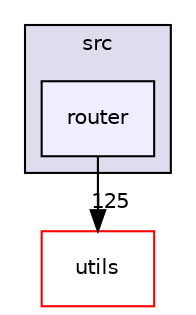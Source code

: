 digraph "router" {
  compound=true
  node [ fontsize="10", fontname="Helvetica"];
  edge [ labelfontsize="10", labelfontname="Helvetica"];
  subgraph clusterdir_68267d1309a1af8e8297ef4c3efbcdba {
    graph [ bgcolor="#ddddee", pencolor="black", label="src" fontname="Helvetica", fontsize="10", URL="dir_68267d1309a1af8e8297ef4c3efbcdba.html"]
  dir_d3b0e33010160e4fddc61638a43a8c7f [shape=box, label="router", style="filled", fillcolor="#eeeeff", pencolor="black", URL="dir_d3b0e33010160e4fddc61638a43a8c7f.html"];
  }
  dir_313caf1132e152dd9b58bea13a4052ca [shape=box label="utils" fillcolor="white" style="filled" color="red" URL="dir_313caf1132e152dd9b58bea13a4052ca.html"];
  dir_d3b0e33010160e4fddc61638a43a8c7f->dir_313caf1132e152dd9b58bea13a4052ca [headlabel="125", labeldistance=1.5 headhref="dir_000064_000001.html"];
}
